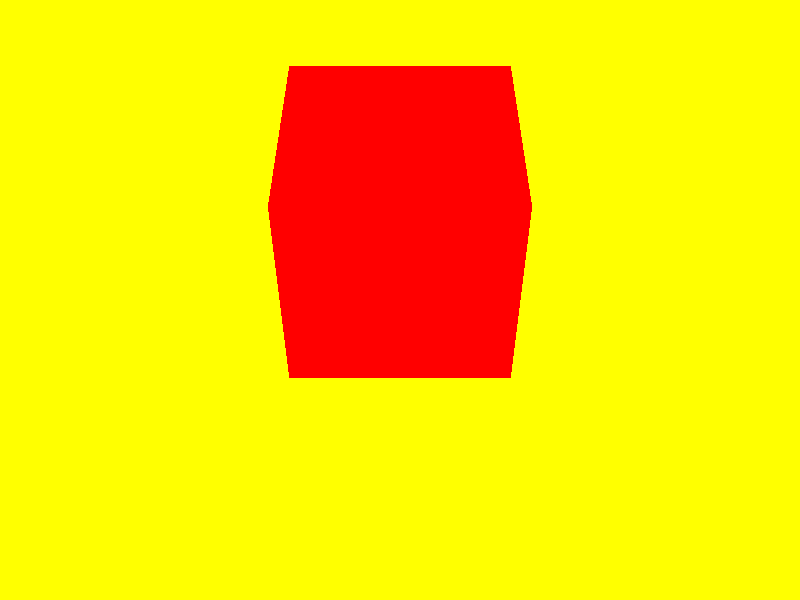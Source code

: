 #include "colors.inc"

light_source {
    <15, 30, 0>, color rgb <1, 1, 1>
}

camera {
    location <0, 10, -10>
    look_at <0, 0, 0>
    angle 45
}

box {
    <-1.5,0,-1.5>,<1.5,3,1.5> 
    pigment{
        color rgb <1,0,0>
    }
}

box {
    <-100,-100,-100>,<100,0,100> 
    pigment{
        color rgb <1,1,0>
    }
}